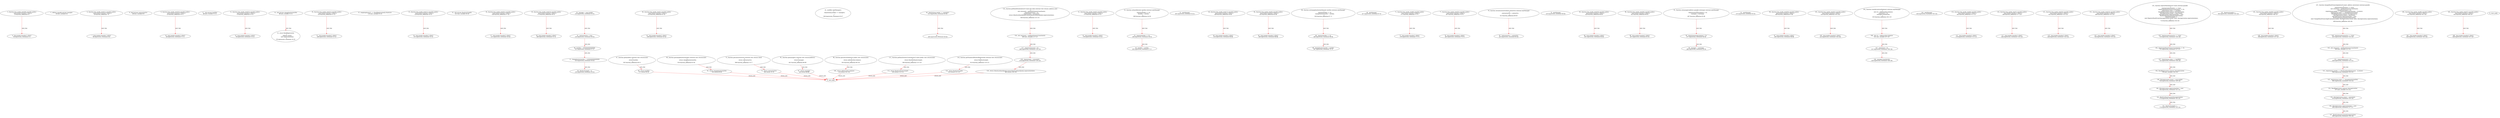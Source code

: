 digraph  {
13 [label="3_ function bug_unchk_send28() payable public{\n      msg.sender.transfer(1 ether);}\n13-function_definition-4-5", method="bug_unchk_send28()", type_label=function_definition];
18 [label="4_ msg.sender.transfer(1 ether);\n18-expression_statement-5-5", method="bug_unchk_send28()", type_label=expression_statement];
28 [label="5_ address payable private manager;\n28-new_variable-6-6", method="", type_label=new_variable];
33 [label="6_ function bug_unchk_send21() payable public{\n      msg.sender.transfer(1 ether);}\n33-function_definition-7-8", method="bug_unchk_send21()", type_label=function_definition];
38 [label="7_ msg.sender.transfer(1 ether);\n38-expression_statement-8-8", method="bug_unchk_send21()", type_label=expression_statement];
48 [label="8_ bool private contractactive;\n48-new_variable-9-9", method="", type_label=new_variable];
53 [label="9_ function bug_unchk_send10() payable public{\n      msg.sender.transfer(1 ether);}\n53-function_definition-10-11", method="bug_unchk_send10()", type_label=function_definition];
58 [label="10_ msg.sender.transfer(1 ether);\n58-expression_statement-11-11", method="bug_unchk_send10()", type_label=expression_statement];
68 [label="11_ uint private hashfee;\n68-new_variable-12-12", method="", type_label=new_variable];
73 [label="12_ function bug_unchk_send22() payable public{\n      msg.sender.transfer(1 ether);}\n73-function_definition-13-14", method="bug_unchk_send22()", type_label=function_definition];
78 [label="13_ msg.sender.transfer(1 ether);\n78-expression_statement-14-14", method="bug_unchk_send22()", type_label=expression_statement];
88 [label="14_ uint private changehashownerfee;\n88-new_variable-15-15", method="", type_label=new_variable];
93 [label="15_ struct HashRegistration \n    {\n        address owner;\n        uint registrationtime;\n    }\n93-expression_statement-16-20", method="HashRegistration()", type_label=expression_statement];
103 [label="20_ function bug_unchk_send12() payable public{\n      msg.sender.transfer(1 ether);}\n103-function_definition-21-22", method="bug_unchk_send12()", type_label=function_definition];
108 [label="21_ msg.sender.transfer(1 ether);\n108-expression_statement-22-22", method="bug_unchk_send12()", type_label=expression_statement];
118 [label="22_ mapping(bytes32 => HashRegistration[]) HashList;\n118-new_variable-23-23", method="", type_label=new_variable];
126 [label="23_ function bug_unchk_send11() payable public{\n      msg.sender.transfer(1 ether);}\n126-function_definition-24-25", method="bug_unchk_send11()", type_label=function_definition];
131 [label="24_ msg.sender.transfer(1 ether);\n131-expression_statement-25-25", method="bug_unchk_send11()", type_label=expression_statement];
141 [label="25_ uint private HashListLength;\n141-new_variable-26-26", method="", type_label=new_variable];
146 [label="26_ function bug_unchk_send31() payable public{\n      msg.sender.transfer(1 ether);}\n146-function_definition-27-28", method="bug_unchk_send31()", type_label=function_definition];
151 [label="27_ msg.sender.transfer(1 ether);\n151-expression_statement-28-28", method="bug_unchk_send31()", type_label=expression_statement];
175 [label="29_ function bug_unchk_send13() payable public{\n      msg.sender.transfer(1 ether);}\n175-function_definition-30-31", method="bug_unchk_send13()", type_label=function_definition];
180 [label="30_ msg.sender.transfer(1 ether);\n180-expression_statement-31-31", method="bug_unchk_send13()", type_label=expression_statement];
210 [label="34_ manager = msg.sender;\n210-expression_statement-35-35", method="", type_label=expression_statement];
216 [label="35_ contractactive = true;\n216-expression_statement-36-36", method="", type_label=expression_statement];
221 [label="36_ hashfee = 5000000000000000;\n221-expression_statement-37-37", method="", type_label=expression_statement];
225 [label="37_ changehashownerfee = 25000000000000000;\n225-expression_statement-38-38", method="", type_label=expression_statement];
229 [label="38_ HashListLength = 0;\n229-expression_statement-39-39", method="", type_label=expression_statement];
233 [label="40_ function bug_unchk_send1() payable public{\n      msg.sender.transfer(1 ether);}\n233-function_definition-41-42", method="bug_unchk_send1()", type_label=function_definition];
238 [label="41_ msg.sender.transfer(1 ether);\n238-expression_statement-42-42", method="bug_unchk_send1()", type_label=expression_statement];
248 [label="42_ modifier onlyManager()\n    {\n        require(msg.sender == manager);\n        _;\n    }\n248-expression_statement-43-47", method="", type_label=expression_statement];
251 [label="44_ require(msg.sender == manager);\n251-expression_statement-45-45", method="", type_label=expression_statement];
260 [label="45_ _;\n260-expression_statement-46-46", method="", type_label=expression_statement];
262 [label="47_ function gethashfee() external view returns(uint)\n    {\n        return hashfee;\n    }\n262-function_definition-48-51", method="gethashfee()", type_label=function_definition];
271 [label="49_ return hashfee;\n271-return-50-50", method="gethashfee()", type_label=return];
273 [label="51_ function bug_unchk_send2() payable public{\n      msg.sender.transfer(1 ether);}\n273-function_definition-52-53", method="bug_unchk_send2()", type_label=function_definition];
278 [label="52_ msg.sender.transfer(1 ether);\n278-expression_statement-53-53", method="bug_unchk_send2()", type_label=expression_statement];
288 [label="53_ function sethashfee(uint newfee) external onlyManager\n    {\n        require(newfee >= 0);\n        hashfee = newfee;\n    }\n288-function_definition-54-58", method="sethashfee(uint newfee)", type_label=function_definition];
295 [label="53_ onlyManager\n295-expression_statement-54-54", method="sethashfee(uint newfee)", type_label=expression_statement];
298 [label="55_ require(newfee >= 0);\n298-expression_statement-56-56", method="sethashfee(uint newfee)", type_label=expression_statement];
305 [label="56_ hashfee = newfee;\n305-expression_statement-57-57", method="sethashfee(uint newfee)", type_label=expression_statement];
309 [label="58_ function bug_unchk_send17() payable public{\n      msg.sender.transfer(1 ether);}\n309-function_definition-59-60", method="bug_unchk_send17()", type_label=function_definition];
314 [label="59_ msg.sender.transfer(1 ether);\n314-expression_statement-60-60", method="bug_unchk_send17()", type_label=expression_statement];
324 [label="60_ function getchangehashownerfee() external view returns(uint)\n    {\n        return changehashownerfee;\n    }\n324-function_definition-61-64", method="getchangehashownerfee()", type_label=function_definition];
333 [label="62_ return changehashownerfee;\n333-return-63-63", method="getchangehashownerfee()", type_label=return];
335 [label="64_ function bug_unchk_send3() payable public{\n      msg.sender.transfer(1 ether);}\n335-function_definition-65-66", method="bug_unchk_send3()", type_label=function_definition];
340 [label="65_ msg.sender.transfer(1 ether);\n340-expression_statement-66-66", method="bug_unchk_send3()", type_label=expression_statement];
350 [label="66_ function setchangehashownerfee(uint newfee) external onlyManager\n    {\n        require(newfee >= 0);\n        changehashownerfee = newfee;\n    }\n350-function_definition-67-71", method="setchangehashownerfee(uint newfee)", type_label=function_definition];
357 [label="66_ onlyManager\n357-expression_statement-67-67", method="setchangehashownerfee(uint newfee)", type_label=expression_statement];
360 [label="68_ require(newfee >= 0);\n360-expression_statement-69-69", method="setchangehashownerfee(uint newfee)", type_label=expression_statement];
367 [label="69_ changehashownerfee = newfee;\n367-expression_statement-70-70", method="setchangehashownerfee(uint newfee)", type_label=expression_statement];
371 [label="71_ function bug_unchk_send9() payable public{\n      msg.sender.transfer(1 ether);}\n371-function_definition-72-73", method="bug_unchk_send9()", type_label=function_definition];
376 [label="72_ msg.sender.transfer(1 ether);\n376-expression_statement-73-73", method="bug_unchk_send9()", type_label=expression_statement];
386 [label="73_ function getcontractactive() external view returns (bool)\n    {\n        return contractactive;\n    }\n386-function_definition-74-77", method="getcontractactive()", type_label=function_definition];
395 [label="75_ return contractactive;\n395-return-76-76", method="getcontractactive()", type_label=return];
397 [label="77_ function bug_unchk_send25() payable public{\n      msg.sender.transfer(1 ether);}\n397-function_definition-78-79", method="bug_unchk_send25()", type_label=function_definition];
402 [label="78_ msg.sender.transfer(1 ether);\n402-expression_statement-79-79", method="bug_unchk_send25()", type_label=expression_statement];
412 [label="79_ function setcontractactive(bool contactive) external onlyManager\n    {\n        contractactive = contactive;\n    }\n412-function_definition-80-83", method="setcontractactive(bool contactive)", type_label=function_definition];
419 [label="79_ onlyManager\n419-expression_statement-80-80", method="setcontractactive(bool contactive)", type_label=expression_statement];
422 [label="81_ contractactive = contactive;\n422-expression_statement-82-82", method="setcontractactive(bool contactive)", type_label=expression_statement];
426 [label="83_ function bug_unchk_send19() payable public{\n      msg.sender.transfer(1 ether);}\n426-function_definition-84-85", method="bug_unchk_send19()", type_label=function_definition];
431 [label="84_ msg.sender.transfer(1 ether);\n431-expression_statement-85-85", method="bug_unchk_send19()", type_label=expression_statement];
441 [label="85_ function getmanager() external view returns(address)\n    {\n        return manager;\n    }\n441-function_definition-86-89", method="getmanager()", type_label=function_definition];
450 [label="87_ return manager;\n450-return-88-88", method="getmanager()", type_label=return];
452 [label="89_ function bug_unchk_send26() payable public{\n      msg.sender.transfer(1 ether);}\n452-function_definition-90-91", method="bug_unchk_send26()", type_label=function_definition];
457 [label="90_ msg.sender.transfer(1 ether);\n457-expression_statement-91-91", method="bug_unchk_send26()", type_label=expression_statement];
467 [label="91_ function setmanager(address payable newmngr) external onlyManager\n    {\n        require(newmngr.balance > 0);\n        manager = newmngr;\n    }\n467-function_definition-92-96", method="setmanager(address payable newmngr)", type_label=function_definition];
474 [label="91_ onlyManager\n474-expression_statement-92-92", method="setmanager(address payable newmngr)", type_label=expression_statement];
477 [label="93_ require(newmngr.balance > 0);\n477-expression_statement-94-94", method="setmanager(address payable newmngr)", type_label=expression_statement];
486 [label="94_ manager = newmngr;\n486-expression_statement-95-95", method="setmanager(address payable newmngr)", type_label=expression_statement];
490 [label="96_ function bug_unchk_send20() payable public{\n      msg.sender.transfer(1 ether);}\n490-function_definition-97-98", method="bug_unchk_send20()", type_label=function_definition];
495 [label="97_ msg.sender.transfer(1 ether);\n495-expression_statement-98-98", method="bug_unchk_send20()", type_label=expression_statement];
505 [label="98_ function getcontractbalance() public view returns(uint)\n    {\n        return address(this).balance;\n    }\n505-function_definition-99-102", method="getcontractbalance()", type_label=function_definition];
514 [label="100_ return address(this).balance;\n514-return-101-101", method="getcontractbalance()", type_label=return];
520 [label="102_ function bug_unchk_send32() payable public{\n      msg.sender.transfer(1 ether);}\n520-function_definition-103-104", method="bug_unchk_send32()", type_label=function_definition];
525 [label="103_ msg.sender.transfer(1 ether);\n525-expression_statement-104-104", method="bug_unchk_send32()", type_label=expression_statement];
535 [label="104_ function transfercontractbalance() external onlyManager\n    {\n        uint cb = address(this).balance;\n        require(cb > 0);\n        manager.transfer(cb);\n    }\n535-function_definition-105-110", method="transfercontractbalance()", type_label=function_definition];
538 [label="104_ onlyManager\n538-expression_statement-105-105", method="transfercontractbalance()", type_label=expression_statement];
541 [label="106_ uint cb = address(this).balance;\n541-new_variable-107-107", method="transfercontractbalance()", type_label=new_variable];
551 [label="107_ require(cb > 0);\n551-expression_statement-108-108", method="transfercontractbalance()", type_label=expression_statement];
558 [label="108_ manager.transfer(cb);\n558-expression_statement-109-109", method="transfercontractbalance()", type_label=expression_statement];
565 [label="110_ function bug_unchk_send4() payable public{\n      msg.sender.transfer(1 ether);}\n565-function_definition-111-112", method="bug_unchk_send4()", type_label=function_definition];
570 [label="111_ msg.sender.transfer(1 ether);\n570-expression_statement-112-112", method="bug_unchk_send4()", type_label=expression_statement];
580 [label="112_ function getHashOwnersCount(bytes32 hash) public view returns(uint)\n    {\n        return HashList[hash].length;\n    }\n580-function_definition-113-116", method="getHashOwnersCount(bytes32 hash)", type_label=function_definition];
593 [label="114_ return HashList[hash].length;\n593-return-115-115", method="getHashOwnersCount(bytes32 hash)", type_label=return];
599 [label="116_ function bug_unchk_send7() payable public{\n      msg.sender.transfer(1 ether);}\n599-function_definition-117-118", method="bug_unchk_send7()", type_label=function_definition];
604 [label="117_ msg.sender.transfer(1 ether);\n604-expression_statement-118-118", method="bug_unchk_send7()", type_label=expression_statement];
614 [label="118_ function getNumberofHashesRegistered() external view returns(uint)\n    {\n        return HashListLength;\n    }\n614-function_definition-119-122", method="getNumberofHashesRegistered()", type_label=function_definition];
623 [label="120_ return HashListLength;\n623-return-121-121", method="getNumberofHashesRegistered()", type_label=return];
625 [label="122_ function bug_unchk_send23() payable public{\n      msg.sender.transfer(1 ether);}\n625-function_definition-123-124", method="bug_unchk_send23()", type_label=function_definition];
630 [label="123_ msg.sender.transfer(1 ether);\n630-expression_statement-124-124", method="bug_unchk_send23()", type_label=expression_statement];
640 [label="124_ function getHashDetails(bytes32 hash,uint indx) external view returns (address,uint)\n    {\n        uint owncount = getHashOwnersCount(hash);\n        require(owncount > 0);\n        require(indx < owncount);\n        return (HashList[hash][indx].owner,HashList[hash][indx].registrationtime);\n    }\n640-function_definition-125-131", method="getHashDetails(bytes32 hash,uint indx)", type_label=function_definition];
660 [label="126_ uint owncount = getHashOwnersCount(hash);\n660-new_variable-127-127", method="getHashDetails(bytes32 hash,uint indx)", type_label=new_variable];
669 [label="127_ require(owncount > 0);\n669-expression_statement-128-128", method="getHashDetails(bytes32 hash,uint indx)", type_label=expression_statement];
676 [label="128_ require(indx < owncount);\n676-expression_statement-129-129", method="getHashDetails(bytes32 hash,uint indx)", type_label=expression_statement];
683 [label="129_ return (HashList[hash][indx].owner,HashList[hash][indx].registrationtime);\n683-return-130-130", method="getHashDetails(bytes32 hash,uint indx)", type_label=return];
699 [label="131_ function bug_unchk_send14() payable public{\n      msg.sender.transfer(1 ether);}\n699-function_definition-132-133", method="bug_unchk_send14()", type_label=function_definition];
704 [label="132_ msg.sender.transfer(1 ether);\n704-expression_statement-133-133", method="bug_unchk_send14()", type_label=expression_statement];
714 [label="133_ function registerHash(bytes32 hash) external payable\n    {\n        require(contractactive == true);\n        require(getHashOwnersCount(hash) == 0);\n        require(msg.value == hashfee);\n        HashRegistration memory thisregistration;\n        thisregistration.owner = msg.sender;\n        thisregistration.registrationtime = now;\n        HashList[hash].push(thisregistration);\n        HashListLength++;\n        emit RegisterHashEvent(thisregistration.owner, hash, thisregistration.registrationtime);\n    }\n714-function_definition-134-145", method="registerHash(bytes32 hash)", type_label=function_definition];
723 [label="135_ require(contractactive == true);\n723-expression_statement-136-136", method="registerHash(bytes32 hash)", type_label=expression_statement];
731 [label="136_ require(getHashOwnersCount(hash) == 0);\n731-expression_statement-137-137", method="registerHash(bytes32 hash)", type_label=expression_statement];
741 [label="137_ require(msg.value == hashfee);\n741-expression_statement-138-138", method="registerHash(bytes32 hash)", type_label=expression_statement];
750 [label="138_ HashRegistration memory thisregistration;\n750-new_variable-139-139", method="registerHash(bytes32 hash)", type_label=new_variable];
756 [label="139_ thisregistration.owner = msg.sender;\n756-expression_statement-140-140", method="registerHash(bytes32 hash)", type_label=expression_statement];
764 [label="140_ thisregistration.registrationtime = now;\n764-expression_statement-141-141", method="registerHash(bytes32 hash)", type_label=expression_statement];
770 [label="141_ HashList[hash].push(thisregistration);\n770-expression_statement-142-142", method="registerHash(bytes32 hash)", type_label=expression_statement];
779 [label="142_ HashListLength++;\n779-expression_statement-143-143", method="registerHash(bytes32 hash)", type_label=expression_statement];
780 [label="142_ HashListLength++\n780-expression_statement-143-143", method="registerHash(bytes32 hash)", type_label=expression_statement];
794 [label="145_ function bug_unchk_send30() payable public{\n      msg.sender.transfer(1 ether);}\n794-function_definition-146-147", method="bug_unchk_send30()", type_label=function_definition];
799 [label="146_ msg.sender.transfer(1 ether);\n799-expression_statement-147-147", method="bug_unchk_send30()", type_label=expression_statement];
809 [label="147_ function changeHashOwnership(bytes32 hash, address newowner) external payable\n    {\n        require(contractactive == true);\n        uint owncount = getHashOwnersCount(hash);\n        require(owncount > 0);\n        require(msg.sender == HashList[hash][owncount - 1].owner); \n        require(msg.value == changehashownerfee);\n        HashRegistration memory thisregistration;\n        thisregistration.owner = newowner;\n        thisregistration.registrationtime = now;\n        HashList[hash].push(thisregistration);\n        emit ChangeHashOwnershipEvent(msg.sender, thisregistration.owner, hash, thisregistration.registrationtime);\n    }\n809-function_definition-148-160", method="changeHashOwnership(bytes32 hash,address newowner)", type_label=function_definition];
822 [label="149_ require(contractactive == true);\n822-expression_statement-150-150", method="changeHashOwnership(bytes32 hash,address newowner)", type_label=expression_statement];
830 [label="150_ uint owncount = getHashOwnersCount(hash);\n830-new_variable-151-151", method="changeHashOwnership(bytes32 hash,address newowner)", type_label=new_variable];
839 [label="151_ require(owncount > 0);\n839-expression_statement-152-152", method="changeHashOwnership(bytes32 hash,address newowner)", type_label=expression_statement];
846 [label="152_ require(msg.sender == HashList[hash][owncount - 1].owner);\n846-expression_statement-153-153", method="changeHashOwnership(bytes32 hash,address newowner)", type_label=expression_statement];
863 [label="153_ require(msg.value == changehashownerfee);\n863-expression_statement-154-154", method="changeHashOwnership(bytes32 hash,address newowner)", type_label=expression_statement];
872 [label="154_ HashRegistration memory thisregistration;\n872-new_variable-155-155", method="changeHashOwnership(bytes32 hash,address newowner)", type_label=new_variable];
878 [label="155_ thisregistration.owner = newowner;\n878-expression_statement-156-156", method="changeHashOwnership(bytes32 hash,address newowner)", type_label=expression_statement];
884 [label="156_ thisregistration.registrationtime = now;\n884-expression_statement-157-157", method="changeHashOwnership(bytes32 hash,address newowner)", type_label=expression_statement];
890 [label="157_ HashList[hash].push(thisregistration);\n890-expression_statement-158-158", method="changeHashOwnership(bytes32 hash,address newowner)", type_label=expression_statement];
915 [label="160_ function bug_unchk_send8() payable public{\n      msg.sender.transfer(1 ether);}\n915-function_definition-161-162", method="bug_unchk_send8()", type_label=function_definition];
920 [label="161_ msg.sender.transfer(1 ether);\n920-expression_statement-162-162", method="bug_unchk_send8()", type_label=expression_statement];
933 [label="165_ function bug_unchk_send27() payable public{\n      msg.sender.transfer(1 ether);}\n933-function_definition-166-167", method="bug_unchk_send27()", type_label=function_definition];
938 [label="166_ msg.sender.transfer(1 ether);\n938-expression_statement-167-167", method="bug_unchk_send27()", type_label=expression_statement];
1 [label="0_ start_node", method="", type_label=start];
2 [label="0_ exit_node", method="", type_label=exit];
13 -> 18  [color=red, controlflow_type=next_line, edge_type=CFG_edge, key=0, label=next_line];
33 -> 38  [color=red, controlflow_type=next_line, edge_type=CFG_edge, key=0, label=next_line];
53 -> 58  [color=red, controlflow_type=next_line, edge_type=CFG_edge, key=0, label=next_line];
73 -> 78  [color=red, controlflow_type=next_line, edge_type=CFG_edge, key=0, label=next_line];
88 -> 93  [color=red, controlflow_type=next_line, edge_type=CFG_edge, key=0, label=next_line];
103 -> 108  [color=red, controlflow_type=next_line, edge_type=CFG_edge, key=0, label=next_line];
126 -> 131  [color=red, controlflow_type=next_line, edge_type=CFG_edge, key=0, label=next_line];
146 -> 151  [color=red, controlflow_type=next_line, edge_type=CFG_edge, key=0, label=next_line];
175 -> 180  [color=red, controlflow_type=next_line, edge_type=CFG_edge, key=0, label=next_line];
210 -> 216  [color=red, controlflow_type=next_line, edge_type=CFG_edge, key=0, label=next_line];
216 -> 221  [color=red, controlflow_type=next_line, edge_type=CFG_edge, key=0, label=next_line];
221 -> 225  [color=red, controlflow_type=next_line, edge_type=CFG_edge, key=0, label=next_line];
225 -> 229  [color=red, controlflow_type=next_line, edge_type=CFG_edge, key=0, label=next_line];
233 -> 238  [color=red, controlflow_type=next_line, edge_type=CFG_edge, key=0, label=next_line];
251 -> 260  [color=red, controlflow_type=next_line, edge_type=CFG_edge, key=0, label=next_line];
262 -> 271  [color=red, controlflow_type=next_line, edge_type=CFG_edge, key=0, label=next_line];
271 -> 2  [color=red, controlflow_type=return_exit, edge_type=CFG_edge, key=0, label=return_exit];
273 -> 278  [color=red, controlflow_type=next_line, edge_type=CFG_edge, key=0, label=next_line];
288 -> 298  [color=red, controlflow_type=next_line, edge_type=CFG_edge, key=0, label=next_line];
298 -> 305  [color=red, controlflow_type=next_line, edge_type=CFG_edge, key=0, label=next_line];
309 -> 314  [color=red, controlflow_type=next_line, edge_type=CFG_edge, key=0, label=next_line];
324 -> 333  [color=red, controlflow_type=next_line, edge_type=CFG_edge, key=0, label=next_line];
333 -> 2  [color=red, controlflow_type=return_exit, edge_type=CFG_edge, key=0, label=return_exit];
335 -> 340  [color=red, controlflow_type=next_line, edge_type=CFG_edge, key=0, label=next_line];
350 -> 360  [color=red, controlflow_type=next_line, edge_type=CFG_edge, key=0, label=next_line];
360 -> 367  [color=red, controlflow_type=next_line, edge_type=CFG_edge, key=0, label=next_line];
371 -> 376  [color=red, controlflow_type=next_line, edge_type=CFG_edge, key=0, label=next_line];
386 -> 395  [color=red, controlflow_type=next_line, edge_type=CFG_edge, key=0, label=next_line];
395 -> 2  [color=red, controlflow_type=return_exit, edge_type=CFG_edge, key=0, label=return_exit];
397 -> 402  [color=red, controlflow_type=next_line, edge_type=CFG_edge, key=0, label=next_line];
412 -> 422  [color=red, controlflow_type=next_line, edge_type=CFG_edge, key=0, label=next_line];
426 -> 431  [color=red, controlflow_type=next_line, edge_type=CFG_edge, key=0, label=next_line];
441 -> 450  [color=red, controlflow_type=next_line, edge_type=CFG_edge, key=0, label=next_line];
450 -> 2  [color=red, controlflow_type=return_exit, edge_type=CFG_edge, key=0, label=return_exit];
452 -> 457  [color=red, controlflow_type=next_line, edge_type=CFG_edge, key=0, label=next_line];
467 -> 477  [color=red, controlflow_type=next_line, edge_type=CFG_edge, key=0, label=next_line];
477 -> 486  [color=red, controlflow_type=next_line, edge_type=CFG_edge, key=0, label=next_line];
490 -> 495  [color=red, controlflow_type=next_line, edge_type=CFG_edge, key=0, label=next_line];
505 -> 514  [color=red, controlflow_type=next_line, edge_type=CFG_edge, key=0, label=next_line];
514 -> 2  [color=red, controlflow_type=return_exit, edge_type=CFG_edge, key=0, label=return_exit];
520 -> 525  [color=red, controlflow_type=next_line, edge_type=CFG_edge, key=0, label=next_line];
535 -> 541  [color=red, controlflow_type=next_line, edge_type=CFG_edge, key=0, label=next_line];
541 -> 551  [color=red, controlflow_type=next_line, edge_type=CFG_edge, key=0, label=next_line];
551 -> 558  [color=red, controlflow_type=next_line, edge_type=CFG_edge, key=0, label=next_line];
565 -> 570  [color=red, controlflow_type=next_line, edge_type=CFG_edge, key=0, label=next_line];
580 -> 593  [color=red, controlflow_type=next_line, edge_type=CFG_edge, key=0, label=next_line];
593 -> 2  [color=red, controlflow_type=return_exit, edge_type=CFG_edge, key=0, label=return_exit];
599 -> 604  [color=red, controlflow_type=next_line, edge_type=CFG_edge, key=0, label=next_line];
614 -> 623  [color=red, controlflow_type=next_line, edge_type=CFG_edge, key=0, label=next_line];
623 -> 2  [color=red, controlflow_type=return_exit, edge_type=CFG_edge, key=0, label=return_exit];
625 -> 630  [color=red, controlflow_type=next_line, edge_type=CFG_edge, key=0, label=next_line];
640 -> 660  [color=red, controlflow_type=next_line, edge_type=CFG_edge, key=0, label=next_line];
660 -> 669  [color=red, controlflow_type=next_line, edge_type=CFG_edge, key=0, label=next_line];
669 -> 676  [color=red, controlflow_type=next_line, edge_type=CFG_edge, key=0, label=next_line];
676 -> 683  [color=red, controlflow_type=next_line, edge_type=CFG_edge, key=0, label=next_line];
683 -> 2  [color=red, controlflow_type=return_exit, edge_type=CFG_edge, key=0, label=return_exit];
699 -> 704  [color=red, controlflow_type=next_line, edge_type=CFG_edge, key=0, label=next_line];
714 -> 723  [color=red, controlflow_type=next_line, edge_type=CFG_edge, key=0, label=next_line];
723 -> 731  [color=red, controlflow_type=next_line, edge_type=CFG_edge, key=0, label=next_line];
731 -> 741  [color=red, controlflow_type=next_line, edge_type=CFG_edge, key=0, label=next_line];
741 -> 750  [color=red, controlflow_type=next_line, edge_type=CFG_edge, key=0, label=next_line];
750 -> 756  [color=red, controlflow_type=next_line, edge_type=CFG_edge, key=0, label=next_line];
756 -> 764  [color=red, controlflow_type=next_line, edge_type=CFG_edge, key=0, label=next_line];
764 -> 770  [color=red, controlflow_type=next_line, edge_type=CFG_edge, key=0, label=next_line];
770 -> 779  [color=red, controlflow_type=next_line, edge_type=CFG_edge, key=0, label=next_line];
794 -> 799  [color=red, controlflow_type=next_line, edge_type=CFG_edge, key=0, label=next_line];
809 -> 822  [color=red, controlflow_type=next_line, edge_type=CFG_edge, key=0, label=next_line];
822 -> 830  [color=red, controlflow_type=next_line, edge_type=CFG_edge, key=0, label=next_line];
830 -> 839  [color=red, controlflow_type=next_line, edge_type=CFG_edge, key=0, label=next_line];
839 -> 846  [color=red, controlflow_type=next_line, edge_type=CFG_edge, key=0, label=next_line];
846 -> 863  [color=red, controlflow_type=next_line, edge_type=CFG_edge, key=0, label=next_line];
863 -> 872  [color=red, controlflow_type=next_line, edge_type=CFG_edge, key=0, label=next_line];
872 -> 878  [color=red, controlflow_type=next_line, edge_type=CFG_edge, key=0, label=next_line];
878 -> 884  [color=red, controlflow_type=next_line, edge_type=CFG_edge, key=0, label=next_line];
884 -> 890  [color=red, controlflow_type=next_line, edge_type=CFG_edge, key=0, label=next_line];
915 -> 920  [color=red, controlflow_type=next_line, edge_type=CFG_edge, key=0, label=next_line];
933 -> 938  [color=red, controlflow_type=next_line, edge_type=CFG_edge, key=0, label=next_line];
}
